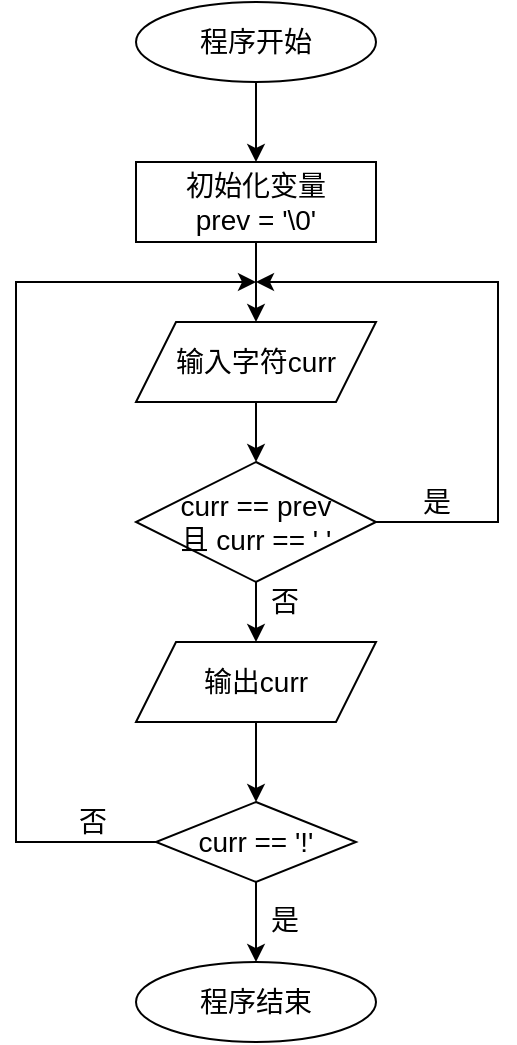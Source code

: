 <mxfile version="24.7.17">
  <diagram name="Page-1" id="OsaxYC_9Uq7TPTA77CcP">
    <mxGraphModel dx="1221" dy="823" grid="1" gridSize="10" guides="1" tooltips="1" connect="1" arrows="1" fold="1" page="1" pageScale="1" pageWidth="827" pageHeight="1169" math="0" shadow="0">
      <root>
        <mxCell id="0" />
        <mxCell id="1" parent="0" />
        <mxCell id="v9RG3lK1gvK6WCx2J8t8-20" value="" style="edgeStyle=orthogonalEdgeStyle;rounded=0;orthogonalLoop=1;jettySize=auto;html=1;" edge="1" parent="1" source="v9RG3lK1gvK6WCx2J8t8-2" target="v9RG3lK1gvK6WCx2J8t8-19">
          <mxGeometry relative="1" as="geometry" />
        </mxCell>
        <mxCell id="v9RG3lK1gvK6WCx2J8t8-2" value="&lt;font style=&quot;font-size: 14px;&quot;&gt;程序开始&lt;/font&gt;" style="ellipse;whiteSpace=wrap;html=1;" vertex="1" parent="1">
          <mxGeometry x="340" y="80" width="120" height="40" as="geometry" />
        </mxCell>
        <mxCell id="v9RG3lK1gvK6WCx2J8t8-3" style="edgeStyle=orthogonalEdgeStyle;rounded=0;orthogonalLoop=1;jettySize=auto;html=1;exitX=0.5;exitY=1;exitDx=0;exitDy=0;entryX=0.5;entryY=0;entryDx=0;entryDy=0;" edge="1" parent="1" source="v9RG3lK1gvK6WCx2J8t8-4" target="v9RG3lK1gvK6WCx2J8t8-8">
          <mxGeometry relative="1" as="geometry" />
        </mxCell>
        <mxCell id="v9RG3lK1gvK6WCx2J8t8-4" value="&lt;font style=&quot;font-size: 14px;&quot;&gt;输入字符curr&lt;/font&gt;" style="shape=parallelogram;perimeter=parallelogramPerimeter;whiteSpace=wrap;html=1;fixedSize=1;" vertex="1" parent="1">
          <mxGeometry x="340" y="240" width="120" height="40" as="geometry" />
        </mxCell>
        <mxCell id="v9RG3lK1gvK6WCx2J8t8-5" style="edgeStyle=orthogonalEdgeStyle;rounded=0;orthogonalLoop=1;jettySize=auto;html=1;" edge="1" parent="1" source="v9RG3lK1gvK6WCx2J8t8-8">
          <mxGeometry relative="1" as="geometry">
            <mxPoint x="400" y="220" as="targetPoint" />
            <Array as="points">
              <mxPoint x="521" y="340" />
            </Array>
          </mxGeometry>
        </mxCell>
        <mxCell id="v9RG3lK1gvK6WCx2J8t8-6" value="&lt;font style=&quot;font-size: 14px;&quot;&gt;是&lt;/font&gt;" style="edgeLabel;html=1;align=center;verticalAlign=middle;resizable=0;points=[];fontFamily=Helvetica;fontSize=11;fontColor=default;labelBackgroundColor=default;fillColor=none;gradientColor=none;" vertex="1" connectable="0" parent="v9RG3lK1gvK6WCx2J8t8-5">
          <mxGeometry x="-0.178" y="3" relative="1" as="geometry">
            <mxPoint x="-28" y="53" as="offset" />
          </mxGeometry>
        </mxCell>
        <mxCell id="v9RG3lK1gvK6WCx2J8t8-7" style="edgeStyle=orthogonalEdgeStyle;rounded=0;orthogonalLoop=1;jettySize=auto;html=1;exitX=0.5;exitY=1;exitDx=0;exitDy=0;entryX=0.5;entryY=0;entryDx=0;entryDy=0;fontFamily=Helvetica;fontSize=11;fontColor=default;labelBackgroundColor=default;resizable=0;" edge="1" parent="1" source="v9RG3lK1gvK6WCx2J8t8-8" target="v9RG3lK1gvK6WCx2J8t8-23">
          <mxGeometry relative="1" as="geometry">
            <mxPoint x="400" y="400" as="targetPoint" />
          </mxGeometry>
        </mxCell>
        <mxCell id="v9RG3lK1gvK6WCx2J8t8-22" value="&lt;font style=&quot;font-size: 14px;&quot;&gt;否&lt;/font&gt;" style="edgeLabel;html=1;align=center;verticalAlign=middle;resizable=0;points=[];" vertex="1" connectable="0" parent="v9RG3lK1gvK6WCx2J8t8-7">
          <mxGeometry x="-0.067" y="3" relative="1" as="geometry">
            <mxPoint x="11" y="-4" as="offset" />
          </mxGeometry>
        </mxCell>
        <mxCell id="v9RG3lK1gvK6WCx2J8t8-8" value="&lt;font style=&quot;font-size: 14px;&quot;&gt;curr == prev&lt;/font&gt;&lt;div&gt;&lt;font style=&quot;font-size: 14px;&quot;&gt;且 curr == &#39; &#39;&lt;/font&gt;&lt;/div&gt;" style="rhombus;whiteSpace=wrap;html=1;" vertex="1" parent="1">
          <mxGeometry x="340" y="310" width="120" height="60" as="geometry" />
        </mxCell>
        <mxCell id="v9RG3lK1gvK6WCx2J8t8-21" value="" style="edgeStyle=orthogonalEdgeStyle;rounded=0;orthogonalLoop=1;jettySize=auto;html=1;" edge="1" parent="1" source="v9RG3lK1gvK6WCx2J8t8-19" target="v9RG3lK1gvK6WCx2J8t8-4">
          <mxGeometry relative="1" as="geometry" />
        </mxCell>
        <mxCell id="v9RG3lK1gvK6WCx2J8t8-19" value="&lt;font style=&quot;font-size: 14px;&quot;&gt;初始化变量&lt;br&gt;prev = &#39;\0&#39;&lt;/font&gt;" style="rounded=0;whiteSpace=wrap;html=1;" vertex="1" parent="1">
          <mxGeometry x="340" y="160" width="120" height="40" as="geometry" />
        </mxCell>
        <mxCell id="v9RG3lK1gvK6WCx2J8t8-26" value="" style="edgeStyle=orthogonalEdgeStyle;rounded=0;orthogonalLoop=1;jettySize=auto;html=1;" edge="1" parent="1" source="v9RG3lK1gvK6WCx2J8t8-23" target="v9RG3lK1gvK6WCx2J8t8-25">
          <mxGeometry relative="1" as="geometry" />
        </mxCell>
        <mxCell id="v9RG3lK1gvK6WCx2J8t8-23" value="&lt;font style=&quot;font-size: 14px;&quot;&gt;输出curr&lt;/font&gt;" style="shape=parallelogram;perimeter=parallelogramPerimeter;whiteSpace=wrap;html=1;fixedSize=1;" vertex="1" parent="1">
          <mxGeometry x="340" y="400" width="120" height="40" as="geometry" />
        </mxCell>
        <mxCell id="v9RG3lK1gvK6WCx2J8t8-29" value="" style="edgeStyle=orthogonalEdgeStyle;rounded=0;orthogonalLoop=1;jettySize=auto;html=1;" edge="1" parent="1" source="v9RG3lK1gvK6WCx2J8t8-25" target="v9RG3lK1gvK6WCx2J8t8-28">
          <mxGeometry relative="1" as="geometry" />
        </mxCell>
        <mxCell id="v9RG3lK1gvK6WCx2J8t8-30" value="&lt;font style=&quot;font-size: 14px;&quot;&gt;是&lt;/font&gt;" style="edgeLabel;html=1;align=center;verticalAlign=middle;resizable=0;points=[];" vertex="1" connectable="0" parent="v9RG3lK1gvK6WCx2J8t8-29">
          <mxGeometry x="-0.067" y="3" relative="1" as="geometry">
            <mxPoint x="11" as="offset" />
          </mxGeometry>
        </mxCell>
        <mxCell id="v9RG3lK1gvK6WCx2J8t8-32" style="edgeStyle=orthogonalEdgeStyle;rounded=0;orthogonalLoop=1;jettySize=auto;html=1;exitX=0;exitY=0.5;exitDx=0;exitDy=0;" edge="1" parent="1" source="v9RG3lK1gvK6WCx2J8t8-25">
          <mxGeometry relative="1" as="geometry">
            <mxPoint x="400" y="220" as="targetPoint" />
            <Array as="points">
              <mxPoint x="280" y="500" />
              <mxPoint x="280" y="220" />
            </Array>
          </mxGeometry>
        </mxCell>
        <mxCell id="v9RG3lK1gvK6WCx2J8t8-33" value="&lt;font style=&quot;font-size: 14px;&quot;&gt;否&lt;/font&gt;" style="edgeLabel;html=1;align=center;verticalAlign=middle;resizable=0;points=[];" vertex="1" connectable="0" parent="v9RG3lK1gvK6WCx2J8t8-32">
          <mxGeometry x="-0.821" y="3" relative="1" as="geometry">
            <mxPoint x="10" y="-13" as="offset" />
          </mxGeometry>
        </mxCell>
        <mxCell id="v9RG3lK1gvK6WCx2J8t8-25" value="&lt;font style=&quot;font-size: 14px;&quot;&gt;curr == &#39;!&#39;&lt;/font&gt;" style="rhombus;whiteSpace=wrap;html=1;" vertex="1" parent="1">
          <mxGeometry x="350" y="480" width="100" height="40" as="geometry" />
        </mxCell>
        <mxCell id="v9RG3lK1gvK6WCx2J8t8-28" value="&lt;font style=&quot;font-size: 14px;&quot;&gt;程序结束&lt;/font&gt;" style="ellipse;whiteSpace=wrap;html=1;" vertex="1" parent="1">
          <mxGeometry x="340" y="560" width="120" height="40" as="geometry" />
        </mxCell>
      </root>
    </mxGraphModel>
  </diagram>
</mxfile>
